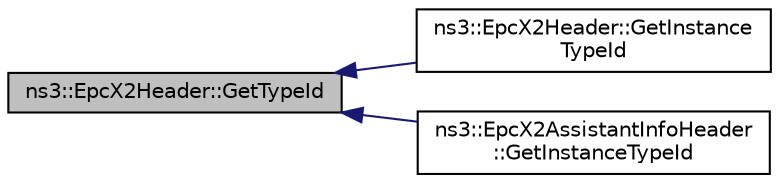 digraph "ns3::EpcX2Header::GetTypeId"
{
  edge [fontname="Helvetica",fontsize="10",labelfontname="Helvetica",labelfontsize="10"];
  node [fontname="Helvetica",fontsize="10",shape=record];
  rankdir="LR";
  Node1 [label="ns3::EpcX2Header::GetTypeId",height=0.2,width=0.4,color="black", fillcolor="grey75", style="filled", fontcolor="black"];
  Node1 -> Node2 [dir="back",color="midnightblue",fontsize="10",style="solid"];
  Node2 [label="ns3::EpcX2Header::GetInstance\lTypeId",height=0.2,width=0.4,color="black", fillcolor="white", style="filled",URL="$da/d09/classns3_1_1EpcX2Header.html#a1d67b4c019a775e083cdeff83e9c997d"];
  Node1 -> Node3 [dir="back",color="midnightblue",fontsize="10",style="solid"];
  Node3 [label="ns3::EpcX2AssistantInfoHeader\l::GetInstanceTypeId",height=0.2,width=0.4,color="black", fillcolor="white", style="filled",URL="$dc/da7/classns3_1_1EpcX2AssistantInfoHeader.html#ab5e79d3f76e39da89d031b1b0872af72"];
}
